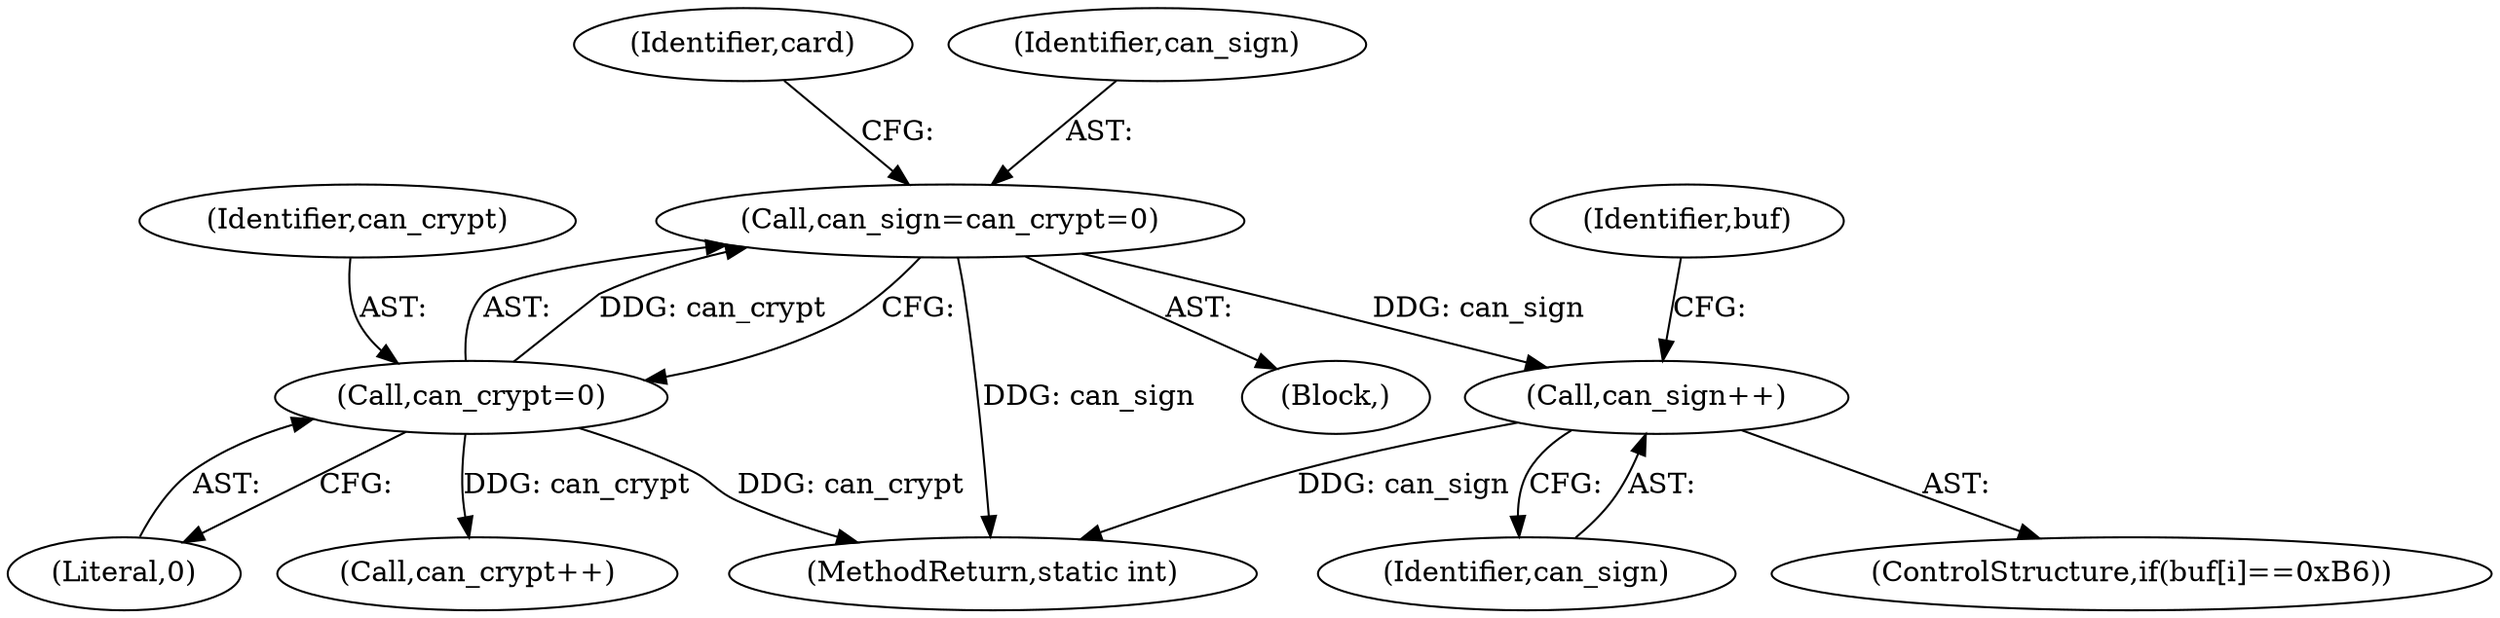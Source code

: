 digraph "0_OpenSC_8fe377e93b4b56060e5bbfb6f3142ceaeca744fa_20@API" {
"1000208" [label="(Call,can_sign=can_crypt=0)"];
"1000210" [label="(Call,can_crypt=0)"];
"1000386" [label="(Call,can_sign++)"];
"1000216" [label="(Identifier,card)"];
"1000394" [label="(Call,can_crypt++)"];
"1000211" [label="(Identifier,can_crypt)"];
"1000108" [label="(Block,)"];
"1000210" [label="(Call,can_crypt=0)"];
"1000512" [label="(MethodReturn,static int)"];
"1000387" [label="(Identifier,can_sign)"];
"1000380" [label="(ControlStructure,if(buf[i]==0xB6))"];
"1000391" [label="(Identifier,buf)"];
"1000208" [label="(Call,can_sign=can_crypt=0)"];
"1000386" [label="(Call,can_sign++)"];
"1000212" [label="(Literal,0)"];
"1000209" [label="(Identifier,can_sign)"];
"1000208" -> "1000108"  [label="AST: "];
"1000208" -> "1000210"  [label="CFG: "];
"1000209" -> "1000208"  [label="AST: "];
"1000210" -> "1000208"  [label="AST: "];
"1000216" -> "1000208"  [label="CFG: "];
"1000208" -> "1000512"  [label="DDG: can_sign"];
"1000210" -> "1000208"  [label="DDG: can_crypt"];
"1000208" -> "1000386"  [label="DDG: can_sign"];
"1000210" -> "1000212"  [label="CFG: "];
"1000211" -> "1000210"  [label="AST: "];
"1000212" -> "1000210"  [label="AST: "];
"1000210" -> "1000512"  [label="DDG: can_crypt"];
"1000210" -> "1000394"  [label="DDG: can_crypt"];
"1000386" -> "1000380"  [label="AST: "];
"1000386" -> "1000387"  [label="CFG: "];
"1000387" -> "1000386"  [label="AST: "];
"1000391" -> "1000386"  [label="CFG: "];
"1000386" -> "1000512"  [label="DDG: can_sign"];
}
